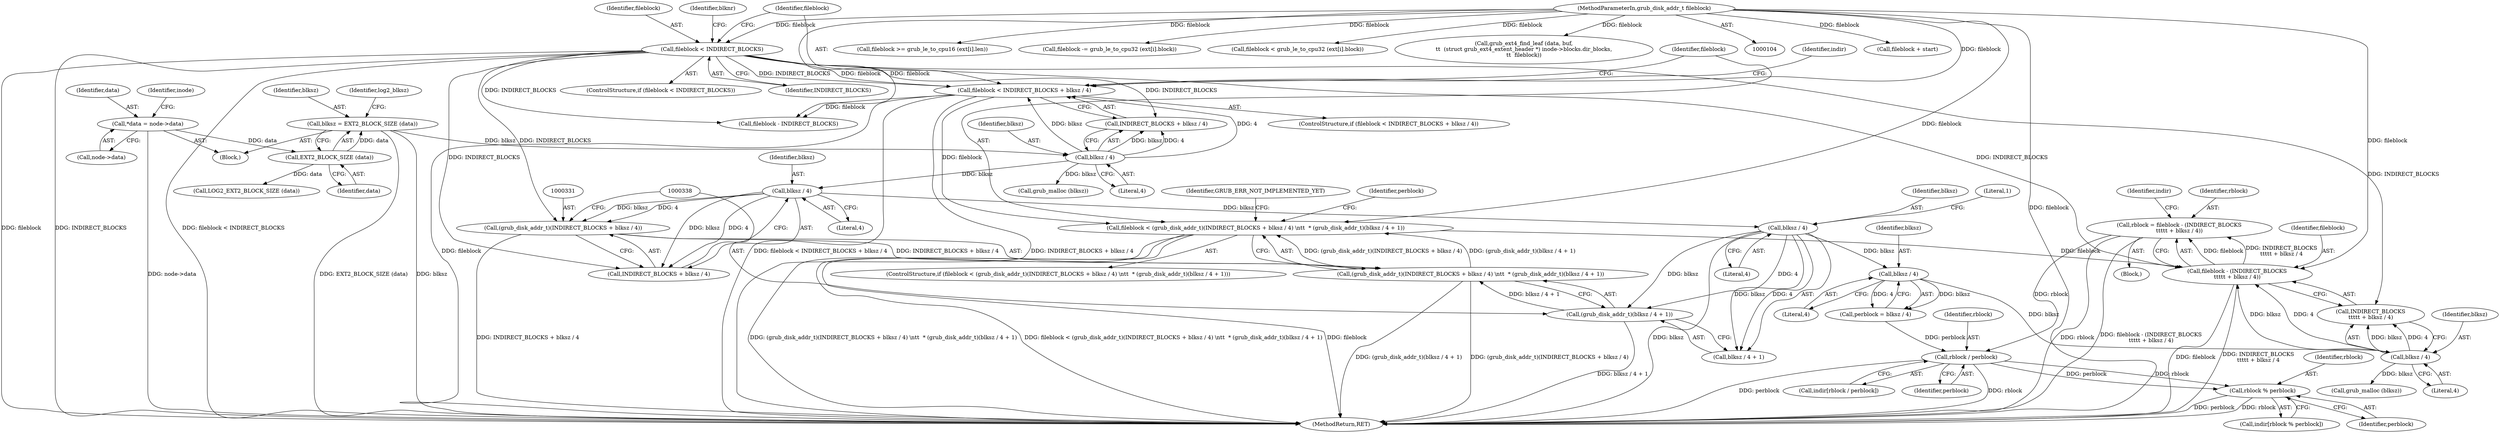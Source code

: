 digraph "1_radare2_796dd28aaa6b9fa76d99c42c4d5ff8b257cc2191_1@integer" {
"1000352" [label="(Call,rblock = fileblock - (INDIRECT_BLOCKS\n\t\t\t\t\t + blksz / 4))"];
"1000354" [label="(Call,fileblock - (INDIRECT_BLOCKS\n\t\t\t\t\t + blksz / 4))"];
"1000327" [label="(Call,fileblock < (grub_disk_addr_t)(INDIRECT_BLOCKS + blksz / 4) \\n\t\t  * (grub_disk_addr_t)(blksz / 4 + 1))"];
"1000277" [label="(Call,fileblock < INDIRECT_BLOCKS + blksz / 4)"];
"1000262" [label="(Call,fileblock < INDIRECT_BLOCKS)"];
"1000106" [label="(MethodParameterIn,grub_disk_addr_t fileblock)"];
"1000281" [label="(Call,blksz / 4)"];
"1000127" [label="(Call,blksz = EXT2_BLOCK_SIZE (data))"];
"1000129" [label="(Call,EXT2_BLOCK_SIZE (data))"];
"1000109" [label="(Call,*data = node->data)"];
"1000329" [label="(Call,(grub_disk_addr_t)(INDIRECT_BLOCKS + blksz / 4) \\n\t\t  * (grub_disk_addr_t)(blksz / 4 + 1))"];
"1000330" [label="(Call,(grub_disk_addr_t)(INDIRECT_BLOCKS + blksz / 4))"];
"1000334" [label="(Call,blksz / 4)"];
"1000337" [label="(Call,(grub_disk_addr_t)(blksz / 4 + 1))"];
"1000340" [label="(Call,blksz / 4)"];
"1000358" [label="(Call,blksz / 4)"];
"1000348" [label="(Call,blksz / 4)"];
"1000402" [label="(Call,rblock / perblock)"];
"1000416" [label="(Call,rblock % perblock)"];
"1000327" [label="(Call,fileblock < (grub_disk_addr_t)(INDIRECT_BLOCKS + blksz / 4) \\n\t\t  * (grub_disk_addr_t)(blksz / 4 + 1))"];
"1000278" [label="(Identifier,fileblock)"];
"1000279" [label="(Call,INDIRECT_BLOCKS + blksz / 4)"];
"1000348" [label="(Call,blksz / 4)"];
"1000326" [label="(ControlStructure,if (fileblock < (grub_disk_addr_t)(INDIRECT_BLOCKS + blksz / 4) \\n\t\t  * (grub_disk_addr_t)(blksz / 4 + 1)))"];
"1000250" [label="(Call,fileblock + start)"];
"1000355" [label="(Identifier,fileblock)"];
"1000287" [label="(Identifier,indir)"];
"1000330" [label="(Call,(grub_disk_addr_t)(INDIRECT_BLOCKS + blksz / 4))"];
"1000128" [label="(Identifier,blksz)"];
"1000349" [label="(Identifier,blksz)"];
"1000281" [label="(Call,blksz / 4)"];
"1000334" [label="(Call,blksz / 4)"];
"1000335" [label="(Identifier,blksz)"];
"1000424" [label="(Identifier,GRUB_ERR_NOT_IMPLEMENTED_YET)"];
"1000130" [label="(Identifier,data)"];
"1000360" [label="(Literal,4)"];
"1000416" [label="(Call,rblock % perblock)"];
"1000332" [label="(Call,INDIRECT_BLOCKS + blksz / 4)"];
"1000277" [label="(Call,fileblock < INDIRECT_BLOCKS + blksz / 4)"];
"1000109" [label="(Call,*data = node->data)"];
"1000111" [label="(Call,node->data)"];
"1000414" [label="(Call,indir[rblock % perblock])"];
"1000110" [label="(Identifier,data)"];
"1000340" [label="(Call,blksz / 4)"];
"1000353" [label="(Identifier,rblock)"];
"1000359" [label="(Identifier,blksz)"];
"1000418" [label="(Identifier,perblock)"];
"1000337" [label="(Call,(grub_disk_addr_t)(blksz / 4 + 1))"];
"1000216" [label="(Call,fileblock >= grub_le_to_cpu16 (ext[i].len))"];
"1000354" [label="(Call,fileblock - (INDIRECT_BLOCKS\n\t\t\t\t\t + blksz / 4))"];
"1000346" [label="(Call,perblock = blksz / 4)"];
"1000264" [label="(Identifier,INDIRECT_BLOCKS)"];
"1000320" [label="(Call,fileblock - INDIRECT_BLOCKS)"];
"1000404" [label="(Identifier,perblock)"];
"1000129" [label="(Call,EXT2_BLOCK_SIZE (data))"];
"1000402" [label="(Call,rblock / perblock)"];
"1000133" [label="(Identifier,log2_blksz)"];
"1000266" [label="(Identifier,blknr)"];
"1000207" [label="(Call,fileblock -= grub_le_to_cpu32 (ext[i].block))"];
"1000107" [label="(Block,)"];
"1000341" [label="(Identifier,blksz)"];
"1000344" [label="(Block,)"];
"1000127" [label="(Call,blksz = EXT2_BLOCK_SIZE (data))"];
"1000106" [label="(MethodParameterIn,grub_disk_addr_t fileblock)"];
"1000428" [label="(MethodReturn,RET)"];
"1000282" [label="(Identifier,blksz)"];
"1000347" [label="(Identifier,perblock)"];
"1000329" [label="(Call,(grub_disk_addr_t)(INDIRECT_BLOCKS + blksz / 4) \\n\t\t  * (grub_disk_addr_t)(blksz / 4 + 1))"];
"1000116" [label="(Identifier,inode)"];
"1000350" [label="(Literal,4)"];
"1000400" [label="(Call,indir[rblock / perblock])"];
"1000358" [label="(Call,blksz / 4)"];
"1000263" [label="(Identifier,fileblock)"];
"1000283" [label="(Literal,4)"];
"1000288" [label="(Call,grub_malloc (blksz))"];
"1000192" [label="(Call,fileblock < grub_le_to_cpu32 (ext[i].block))"];
"1000134" [label="(Call,LOG2_EXT2_BLOCK_SIZE (data))"];
"1000261" [label="(ControlStructure,if (fileblock < INDIRECT_BLOCKS))"];
"1000343" [label="(Literal,1)"];
"1000276" [label="(ControlStructure,if (fileblock < INDIRECT_BLOCKS + blksz / 4))"];
"1000417" [label="(Identifier,rblock)"];
"1000356" [label="(Call,INDIRECT_BLOCKS\n\t\t\t\t\t + blksz / 4)"];
"1000150" [label="(Call,grub_ext4_find_leaf (data, buf,\n\t\t  (struct grub_ext4_extent_header *) inode->blocks.dir_blocks,\n\t\t  fileblock))"];
"1000336" [label="(Literal,4)"];
"1000339" [label="(Call,blksz / 4 + 1)"];
"1000328" [label="(Identifier,fileblock)"];
"1000262" [label="(Call,fileblock < INDIRECT_BLOCKS)"];
"1000363" [label="(Identifier,indir)"];
"1000352" [label="(Call,rblock = fileblock - (INDIRECT_BLOCKS\n\t\t\t\t\t + blksz / 4))"];
"1000403" [label="(Identifier,rblock)"];
"1000342" [label="(Literal,4)"];
"1000364" [label="(Call,grub_malloc (blksz))"];
"1000352" -> "1000344"  [label="AST: "];
"1000352" -> "1000354"  [label="CFG: "];
"1000353" -> "1000352"  [label="AST: "];
"1000354" -> "1000352"  [label="AST: "];
"1000363" -> "1000352"  [label="CFG: "];
"1000352" -> "1000428"  [label="DDG: rblock"];
"1000352" -> "1000428"  [label="DDG: fileblock - (INDIRECT_BLOCKS\n\t\t\t\t\t + blksz / 4)"];
"1000354" -> "1000352"  [label="DDG: fileblock"];
"1000354" -> "1000352"  [label="DDG: INDIRECT_BLOCKS\n\t\t\t\t\t + blksz / 4"];
"1000352" -> "1000402"  [label="DDG: rblock"];
"1000354" -> "1000356"  [label="CFG: "];
"1000355" -> "1000354"  [label="AST: "];
"1000356" -> "1000354"  [label="AST: "];
"1000354" -> "1000428"  [label="DDG: INDIRECT_BLOCKS\n\t\t\t\t\t + blksz / 4"];
"1000354" -> "1000428"  [label="DDG: fileblock"];
"1000327" -> "1000354"  [label="DDG: fileblock"];
"1000106" -> "1000354"  [label="DDG: fileblock"];
"1000262" -> "1000354"  [label="DDG: INDIRECT_BLOCKS"];
"1000358" -> "1000354"  [label="DDG: blksz"];
"1000358" -> "1000354"  [label="DDG: 4"];
"1000327" -> "1000326"  [label="AST: "];
"1000327" -> "1000329"  [label="CFG: "];
"1000328" -> "1000327"  [label="AST: "];
"1000329" -> "1000327"  [label="AST: "];
"1000347" -> "1000327"  [label="CFG: "];
"1000424" -> "1000327"  [label="CFG: "];
"1000327" -> "1000428"  [label="DDG: fileblock"];
"1000327" -> "1000428"  [label="DDG: (grub_disk_addr_t)(INDIRECT_BLOCKS + blksz / 4) \\n\t\t  * (grub_disk_addr_t)(blksz / 4 + 1)"];
"1000327" -> "1000428"  [label="DDG: fileblock < (grub_disk_addr_t)(INDIRECT_BLOCKS + blksz / 4) \\n\t\t  * (grub_disk_addr_t)(blksz / 4 + 1)"];
"1000277" -> "1000327"  [label="DDG: fileblock"];
"1000106" -> "1000327"  [label="DDG: fileblock"];
"1000329" -> "1000327"  [label="DDG: (grub_disk_addr_t)(INDIRECT_BLOCKS + blksz / 4)"];
"1000329" -> "1000327"  [label="DDG: (grub_disk_addr_t)(blksz / 4 + 1)"];
"1000277" -> "1000276"  [label="AST: "];
"1000277" -> "1000279"  [label="CFG: "];
"1000278" -> "1000277"  [label="AST: "];
"1000279" -> "1000277"  [label="AST: "];
"1000287" -> "1000277"  [label="CFG: "];
"1000328" -> "1000277"  [label="CFG: "];
"1000277" -> "1000428"  [label="DDG: fileblock"];
"1000277" -> "1000428"  [label="DDG: fileblock < INDIRECT_BLOCKS + blksz / 4"];
"1000277" -> "1000428"  [label="DDG: INDIRECT_BLOCKS + blksz / 4"];
"1000262" -> "1000277"  [label="DDG: fileblock"];
"1000262" -> "1000277"  [label="DDG: INDIRECT_BLOCKS"];
"1000106" -> "1000277"  [label="DDG: fileblock"];
"1000281" -> "1000277"  [label="DDG: blksz"];
"1000281" -> "1000277"  [label="DDG: 4"];
"1000277" -> "1000320"  [label="DDG: fileblock"];
"1000262" -> "1000261"  [label="AST: "];
"1000262" -> "1000264"  [label="CFG: "];
"1000263" -> "1000262"  [label="AST: "];
"1000264" -> "1000262"  [label="AST: "];
"1000266" -> "1000262"  [label="CFG: "];
"1000278" -> "1000262"  [label="CFG: "];
"1000262" -> "1000428"  [label="DDG: fileblock"];
"1000262" -> "1000428"  [label="DDG: INDIRECT_BLOCKS"];
"1000262" -> "1000428"  [label="DDG: fileblock < INDIRECT_BLOCKS"];
"1000106" -> "1000262"  [label="DDG: fileblock"];
"1000262" -> "1000279"  [label="DDG: INDIRECT_BLOCKS"];
"1000262" -> "1000320"  [label="DDG: INDIRECT_BLOCKS"];
"1000262" -> "1000330"  [label="DDG: INDIRECT_BLOCKS"];
"1000262" -> "1000332"  [label="DDG: INDIRECT_BLOCKS"];
"1000262" -> "1000356"  [label="DDG: INDIRECT_BLOCKS"];
"1000106" -> "1000104"  [label="AST: "];
"1000106" -> "1000428"  [label="DDG: fileblock"];
"1000106" -> "1000150"  [label="DDG: fileblock"];
"1000106" -> "1000192"  [label="DDG: fileblock"];
"1000106" -> "1000207"  [label="DDG: fileblock"];
"1000106" -> "1000216"  [label="DDG: fileblock"];
"1000106" -> "1000250"  [label="DDG: fileblock"];
"1000106" -> "1000320"  [label="DDG: fileblock"];
"1000281" -> "1000279"  [label="AST: "];
"1000281" -> "1000283"  [label="CFG: "];
"1000282" -> "1000281"  [label="AST: "];
"1000283" -> "1000281"  [label="AST: "];
"1000279" -> "1000281"  [label="CFG: "];
"1000281" -> "1000279"  [label="DDG: blksz"];
"1000281" -> "1000279"  [label="DDG: 4"];
"1000127" -> "1000281"  [label="DDG: blksz"];
"1000281" -> "1000288"  [label="DDG: blksz"];
"1000281" -> "1000334"  [label="DDG: blksz"];
"1000127" -> "1000107"  [label="AST: "];
"1000127" -> "1000129"  [label="CFG: "];
"1000128" -> "1000127"  [label="AST: "];
"1000129" -> "1000127"  [label="AST: "];
"1000133" -> "1000127"  [label="CFG: "];
"1000127" -> "1000428"  [label="DDG: EXT2_BLOCK_SIZE (data)"];
"1000127" -> "1000428"  [label="DDG: blksz"];
"1000129" -> "1000127"  [label="DDG: data"];
"1000129" -> "1000130"  [label="CFG: "];
"1000130" -> "1000129"  [label="AST: "];
"1000109" -> "1000129"  [label="DDG: data"];
"1000129" -> "1000134"  [label="DDG: data"];
"1000109" -> "1000107"  [label="AST: "];
"1000109" -> "1000111"  [label="CFG: "];
"1000110" -> "1000109"  [label="AST: "];
"1000111" -> "1000109"  [label="AST: "];
"1000116" -> "1000109"  [label="CFG: "];
"1000109" -> "1000428"  [label="DDG: node->data"];
"1000329" -> "1000337"  [label="CFG: "];
"1000330" -> "1000329"  [label="AST: "];
"1000337" -> "1000329"  [label="AST: "];
"1000329" -> "1000428"  [label="DDG: (grub_disk_addr_t)(INDIRECT_BLOCKS + blksz / 4)"];
"1000329" -> "1000428"  [label="DDG: (grub_disk_addr_t)(blksz / 4 + 1)"];
"1000330" -> "1000329"  [label="DDG: INDIRECT_BLOCKS + blksz / 4"];
"1000337" -> "1000329"  [label="DDG: blksz / 4 + 1"];
"1000330" -> "1000332"  [label="CFG: "];
"1000331" -> "1000330"  [label="AST: "];
"1000332" -> "1000330"  [label="AST: "];
"1000338" -> "1000330"  [label="CFG: "];
"1000330" -> "1000428"  [label="DDG: INDIRECT_BLOCKS + blksz / 4"];
"1000334" -> "1000330"  [label="DDG: blksz"];
"1000334" -> "1000330"  [label="DDG: 4"];
"1000334" -> "1000332"  [label="AST: "];
"1000334" -> "1000336"  [label="CFG: "];
"1000335" -> "1000334"  [label="AST: "];
"1000336" -> "1000334"  [label="AST: "];
"1000332" -> "1000334"  [label="CFG: "];
"1000334" -> "1000332"  [label="DDG: blksz"];
"1000334" -> "1000332"  [label="DDG: 4"];
"1000334" -> "1000340"  [label="DDG: blksz"];
"1000337" -> "1000339"  [label="CFG: "];
"1000338" -> "1000337"  [label="AST: "];
"1000339" -> "1000337"  [label="AST: "];
"1000337" -> "1000428"  [label="DDG: blksz / 4 + 1"];
"1000340" -> "1000337"  [label="DDG: blksz"];
"1000340" -> "1000337"  [label="DDG: 4"];
"1000340" -> "1000339"  [label="AST: "];
"1000340" -> "1000342"  [label="CFG: "];
"1000341" -> "1000340"  [label="AST: "];
"1000342" -> "1000340"  [label="AST: "];
"1000343" -> "1000340"  [label="CFG: "];
"1000340" -> "1000428"  [label="DDG: blksz"];
"1000340" -> "1000339"  [label="DDG: blksz"];
"1000340" -> "1000339"  [label="DDG: 4"];
"1000340" -> "1000348"  [label="DDG: blksz"];
"1000358" -> "1000356"  [label="AST: "];
"1000358" -> "1000360"  [label="CFG: "];
"1000359" -> "1000358"  [label="AST: "];
"1000360" -> "1000358"  [label="AST: "];
"1000356" -> "1000358"  [label="CFG: "];
"1000358" -> "1000356"  [label="DDG: blksz"];
"1000358" -> "1000356"  [label="DDG: 4"];
"1000348" -> "1000358"  [label="DDG: blksz"];
"1000358" -> "1000364"  [label="DDG: blksz"];
"1000348" -> "1000346"  [label="AST: "];
"1000348" -> "1000350"  [label="CFG: "];
"1000349" -> "1000348"  [label="AST: "];
"1000350" -> "1000348"  [label="AST: "];
"1000346" -> "1000348"  [label="CFG: "];
"1000348" -> "1000346"  [label="DDG: blksz"];
"1000348" -> "1000346"  [label="DDG: 4"];
"1000402" -> "1000400"  [label="AST: "];
"1000402" -> "1000404"  [label="CFG: "];
"1000403" -> "1000402"  [label="AST: "];
"1000404" -> "1000402"  [label="AST: "];
"1000400" -> "1000402"  [label="CFG: "];
"1000402" -> "1000428"  [label="DDG: perblock"];
"1000402" -> "1000428"  [label="DDG: rblock"];
"1000346" -> "1000402"  [label="DDG: perblock"];
"1000402" -> "1000416"  [label="DDG: rblock"];
"1000402" -> "1000416"  [label="DDG: perblock"];
"1000416" -> "1000414"  [label="AST: "];
"1000416" -> "1000418"  [label="CFG: "];
"1000417" -> "1000416"  [label="AST: "];
"1000418" -> "1000416"  [label="AST: "];
"1000414" -> "1000416"  [label="CFG: "];
"1000416" -> "1000428"  [label="DDG: perblock"];
"1000416" -> "1000428"  [label="DDG: rblock"];
}
